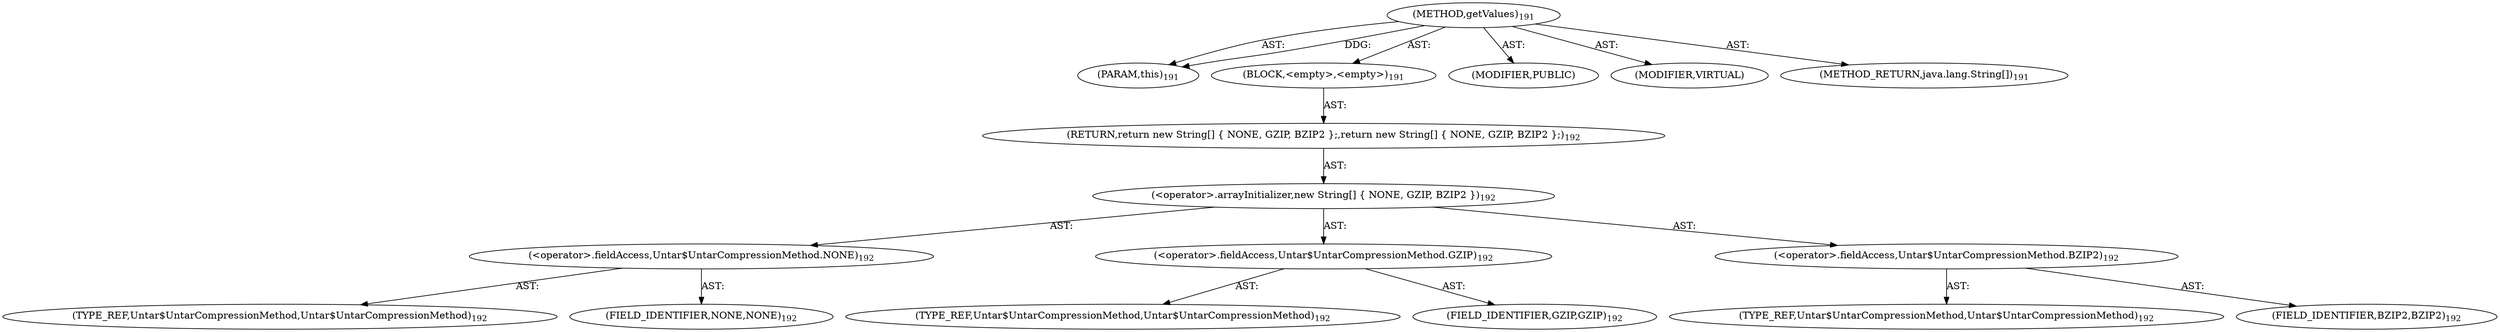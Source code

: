 digraph "getValues" {  
"111669149700" [label = <(METHOD,getValues)<SUB>191</SUB>> ]
"115964117002" [label = <(PARAM,this)<SUB>191</SUB>> ]
"25769803791" [label = <(BLOCK,&lt;empty&gt;,&lt;empty&gt;)<SUB>191</SUB>> ]
"146028888064" [label = <(RETURN,return new String[] { NONE, GZIP, BZIP2 };,return new String[] { NONE, GZIP, BZIP2 };)<SUB>192</SUB>> ]
"30064771122" [label = <(&lt;operator&gt;.arrayInitializer,new String[] { NONE, GZIP, BZIP2 })<SUB>192</SUB>> ]
"30064771123" [label = <(&lt;operator&gt;.fieldAccess,Untar$UntarCompressionMethod.NONE)<SUB>192</SUB>> ]
"180388626433" [label = <(TYPE_REF,Untar$UntarCompressionMethod,Untar$UntarCompressionMethod)<SUB>192</SUB>> ]
"55834574853" [label = <(FIELD_IDENTIFIER,NONE,NONE)<SUB>192</SUB>> ]
"30064771124" [label = <(&lt;operator&gt;.fieldAccess,Untar$UntarCompressionMethod.GZIP)<SUB>192</SUB>> ]
"180388626434" [label = <(TYPE_REF,Untar$UntarCompressionMethod,Untar$UntarCompressionMethod)<SUB>192</SUB>> ]
"55834574854" [label = <(FIELD_IDENTIFIER,GZIP,GZIP)<SUB>192</SUB>> ]
"30064771125" [label = <(&lt;operator&gt;.fieldAccess,Untar$UntarCompressionMethod.BZIP2)<SUB>192</SUB>> ]
"180388626435" [label = <(TYPE_REF,Untar$UntarCompressionMethod,Untar$UntarCompressionMethod)<SUB>192</SUB>> ]
"55834574855" [label = <(FIELD_IDENTIFIER,BZIP2,BZIP2)<SUB>192</SUB>> ]
"133143986191" [label = <(MODIFIER,PUBLIC)> ]
"133143986192" [label = <(MODIFIER,VIRTUAL)> ]
"128849018884" [label = <(METHOD_RETURN,java.lang.String[])<SUB>191</SUB>> ]
  "111669149700" -> "115964117002"  [ label = "AST: "] 
  "111669149700" -> "25769803791"  [ label = "AST: "] 
  "111669149700" -> "133143986191"  [ label = "AST: "] 
  "111669149700" -> "133143986192"  [ label = "AST: "] 
  "111669149700" -> "128849018884"  [ label = "AST: "] 
  "25769803791" -> "146028888064"  [ label = "AST: "] 
  "146028888064" -> "30064771122"  [ label = "AST: "] 
  "30064771122" -> "30064771123"  [ label = "AST: "] 
  "30064771122" -> "30064771124"  [ label = "AST: "] 
  "30064771122" -> "30064771125"  [ label = "AST: "] 
  "30064771123" -> "180388626433"  [ label = "AST: "] 
  "30064771123" -> "55834574853"  [ label = "AST: "] 
  "30064771124" -> "180388626434"  [ label = "AST: "] 
  "30064771124" -> "55834574854"  [ label = "AST: "] 
  "30064771125" -> "180388626435"  [ label = "AST: "] 
  "30064771125" -> "55834574855"  [ label = "AST: "] 
  "111669149700" -> "115964117002"  [ label = "DDG: "] 
}
